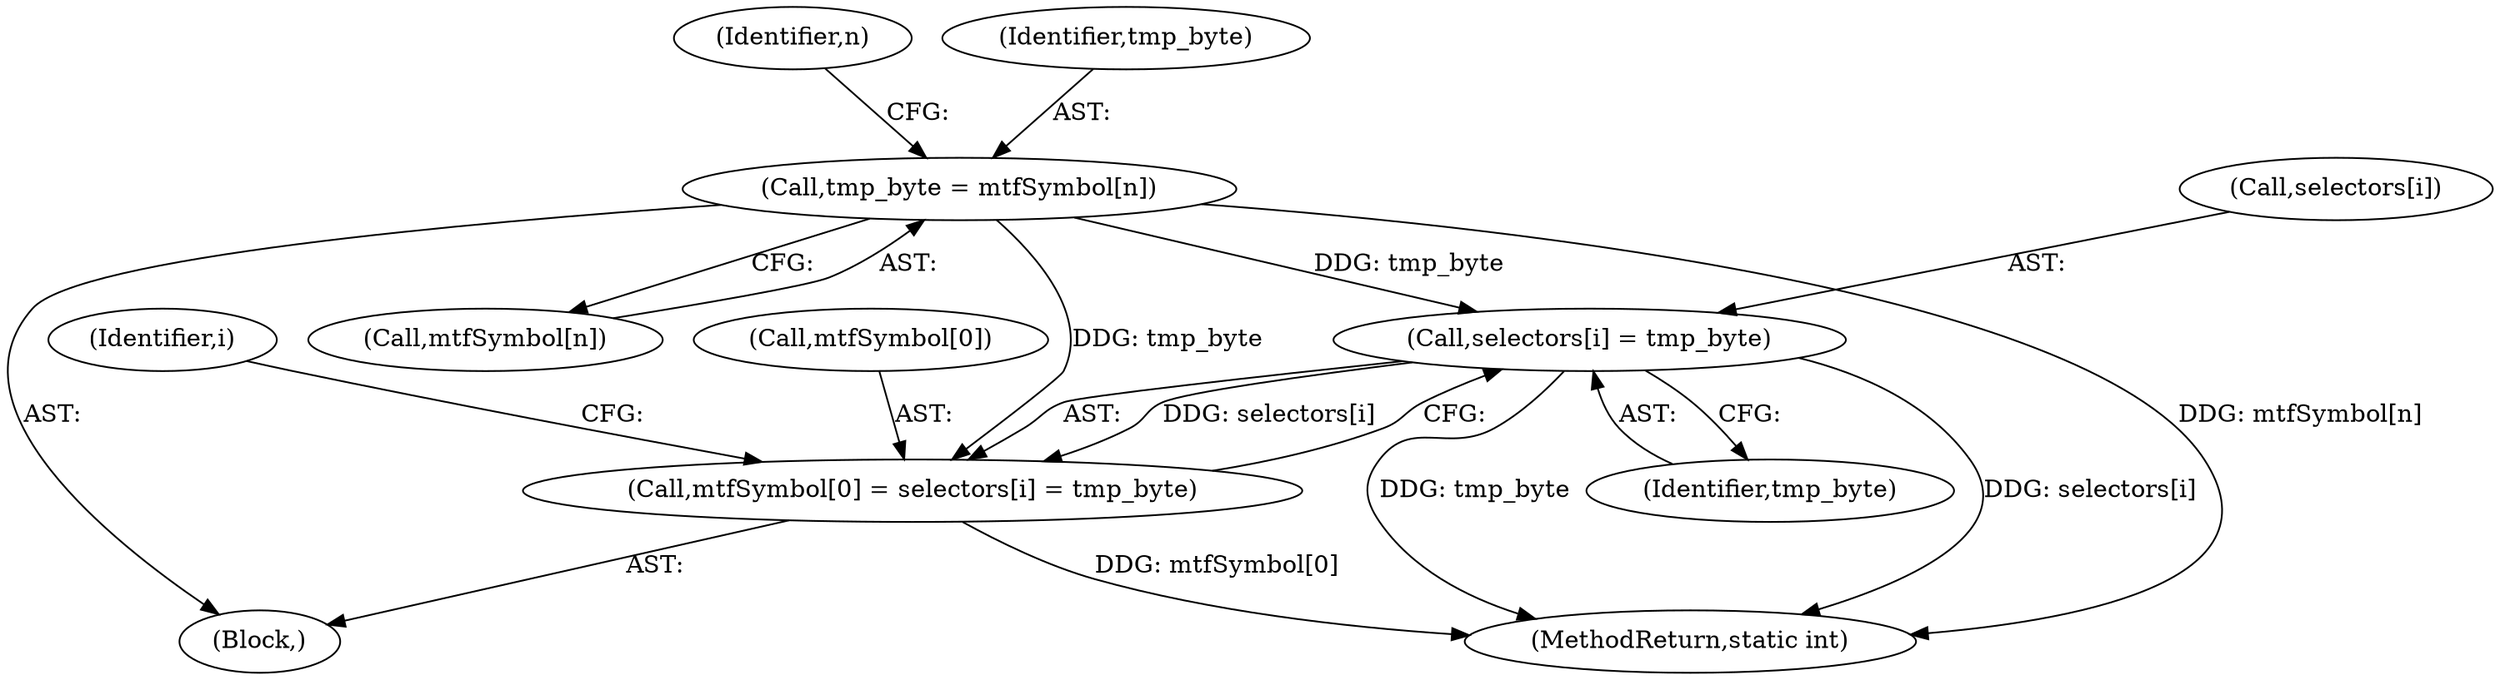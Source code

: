 digraph "0_busybox_0402cb32df015d9372578e3db27db47b33d5c7b0@array" {
"1000410" [label="(Call,selectors[i] = tmp_byte)"];
"1000387" [label="(Call,tmp_byte = mtfSymbol[n])"];
"1000406" [label="(Call,mtfSymbol[0] = selectors[i] = tmp_byte)"];
"1000368" [label="(Block,)"];
"1000367" [label="(Identifier,i)"];
"1000395" [label="(Identifier,n)"];
"1000407" [label="(Call,mtfSymbol[0])"];
"1000410" [label="(Call,selectors[i] = tmp_byte)"];
"1000388" [label="(Identifier,tmp_byte)"];
"1000414" [label="(Identifier,tmp_byte)"];
"1000406" [label="(Call,mtfSymbol[0] = selectors[i] = tmp_byte)"];
"1000389" [label="(Call,mtfSymbol[n])"];
"1000387" [label="(Call,tmp_byte = mtfSymbol[n])"];
"1001177" [label="(MethodReturn,static int)"];
"1000411" [label="(Call,selectors[i])"];
"1000410" -> "1000406"  [label="AST: "];
"1000410" -> "1000414"  [label="CFG: "];
"1000411" -> "1000410"  [label="AST: "];
"1000414" -> "1000410"  [label="AST: "];
"1000406" -> "1000410"  [label="CFG: "];
"1000410" -> "1001177"  [label="DDG: selectors[i]"];
"1000410" -> "1001177"  [label="DDG: tmp_byte"];
"1000410" -> "1000406"  [label="DDG: selectors[i]"];
"1000387" -> "1000410"  [label="DDG: tmp_byte"];
"1000387" -> "1000368"  [label="AST: "];
"1000387" -> "1000389"  [label="CFG: "];
"1000388" -> "1000387"  [label="AST: "];
"1000389" -> "1000387"  [label="AST: "];
"1000395" -> "1000387"  [label="CFG: "];
"1000387" -> "1001177"  [label="DDG: mtfSymbol[n]"];
"1000387" -> "1000406"  [label="DDG: tmp_byte"];
"1000406" -> "1000368"  [label="AST: "];
"1000407" -> "1000406"  [label="AST: "];
"1000367" -> "1000406"  [label="CFG: "];
"1000406" -> "1001177"  [label="DDG: mtfSymbol[0]"];
}
